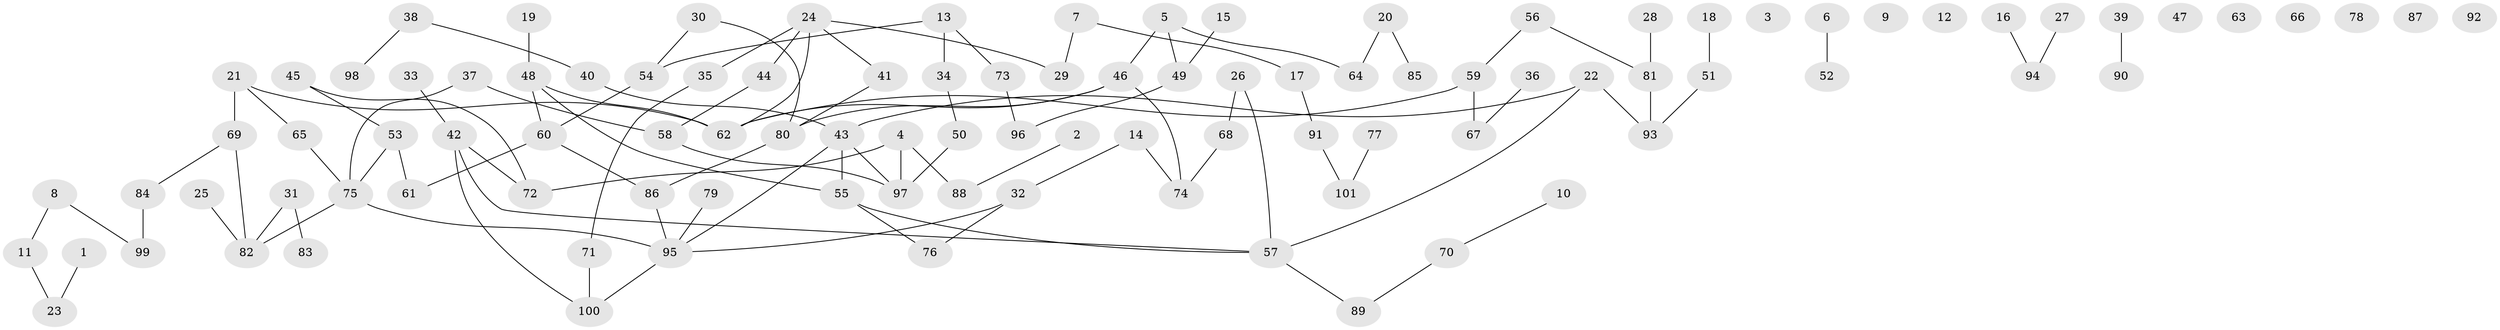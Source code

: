 // coarse degree distribution, {1: 0.25757575757575757, 0: 0.15151515151515152, 3: 0.09090909090909091, 5: 0.07575757575757576, 2: 0.2878787878787879, 4: 0.06060606060606061, 6: 0.045454545454545456, 7: 0.030303030303030304}
// Generated by graph-tools (version 1.1) at 2025/23/03/03/25 07:23:27]
// undirected, 101 vertices, 108 edges
graph export_dot {
graph [start="1"]
  node [color=gray90,style=filled];
  1;
  2;
  3;
  4;
  5;
  6;
  7;
  8;
  9;
  10;
  11;
  12;
  13;
  14;
  15;
  16;
  17;
  18;
  19;
  20;
  21;
  22;
  23;
  24;
  25;
  26;
  27;
  28;
  29;
  30;
  31;
  32;
  33;
  34;
  35;
  36;
  37;
  38;
  39;
  40;
  41;
  42;
  43;
  44;
  45;
  46;
  47;
  48;
  49;
  50;
  51;
  52;
  53;
  54;
  55;
  56;
  57;
  58;
  59;
  60;
  61;
  62;
  63;
  64;
  65;
  66;
  67;
  68;
  69;
  70;
  71;
  72;
  73;
  74;
  75;
  76;
  77;
  78;
  79;
  80;
  81;
  82;
  83;
  84;
  85;
  86;
  87;
  88;
  89;
  90;
  91;
  92;
  93;
  94;
  95;
  96;
  97;
  98;
  99;
  100;
  101;
  1 -- 23;
  2 -- 88;
  4 -- 72;
  4 -- 88;
  4 -- 97;
  5 -- 46;
  5 -- 49;
  5 -- 64;
  6 -- 52;
  7 -- 17;
  7 -- 29;
  8 -- 11;
  8 -- 99;
  10 -- 70;
  11 -- 23;
  13 -- 34;
  13 -- 54;
  13 -- 73;
  14 -- 32;
  14 -- 74;
  15 -- 49;
  16 -- 94;
  17 -- 91;
  18 -- 51;
  19 -- 48;
  20 -- 64;
  20 -- 85;
  21 -- 62;
  21 -- 65;
  21 -- 69;
  22 -- 43;
  22 -- 57;
  22 -- 93;
  24 -- 29;
  24 -- 35;
  24 -- 41;
  24 -- 44;
  24 -- 62;
  25 -- 82;
  26 -- 57;
  26 -- 68;
  27 -- 94;
  28 -- 81;
  30 -- 54;
  30 -- 80;
  31 -- 82;
  31 -- 83;
  32 -- 76;
  32 -- 95;
  33 -- 42;
  34 -- 50;
  35 -- 71;
  36 -- 67;
  37 -- 58;
  37 -- 75;
  38 -- 40;
  38 -- 98;
  39 -- 90;
  40 -- 43;
  41 -- 80;
  42 -- 57;
  42 -- 72;
  42 -- 100;
  43 -- 55;
  43 -- 95;
  43 -- 97;
  44 -- 58;
  45 -- 53;
  45 -- 72;
  46 -- 62;
  46 -- 74;
  46 -- 80;
  48 -- 55;
  48 -- 60;
  48 -- 62;
  49 -- 96;
  50 -- 97;
  51 -- 93;
  53 -- 61;
  53 -- 75;
  54 -- 60;
  55 -- 57;
  55 -- 76;
  56 -- 59;
  56 -- 81;
  57 -- 89;
  58 -- 97;
  59 -- 62;
  59 -- 67;
  60 -- 61;
  60 -- 86;
  65 -- 75;
  68 -- 74;
  69 -- 82;
  69 -- 84;
  70 -- 89;
  71 -- 100;
  73 -- 96;
  75 -- 82;
  75 -- 95;
  77 -- 101;
  79 -- 95;
  80 -- 86;
  81 -- 93;
  84 -- 99;
  86 -- 95;
  91 -- 101;
  95 -- 100;
}
